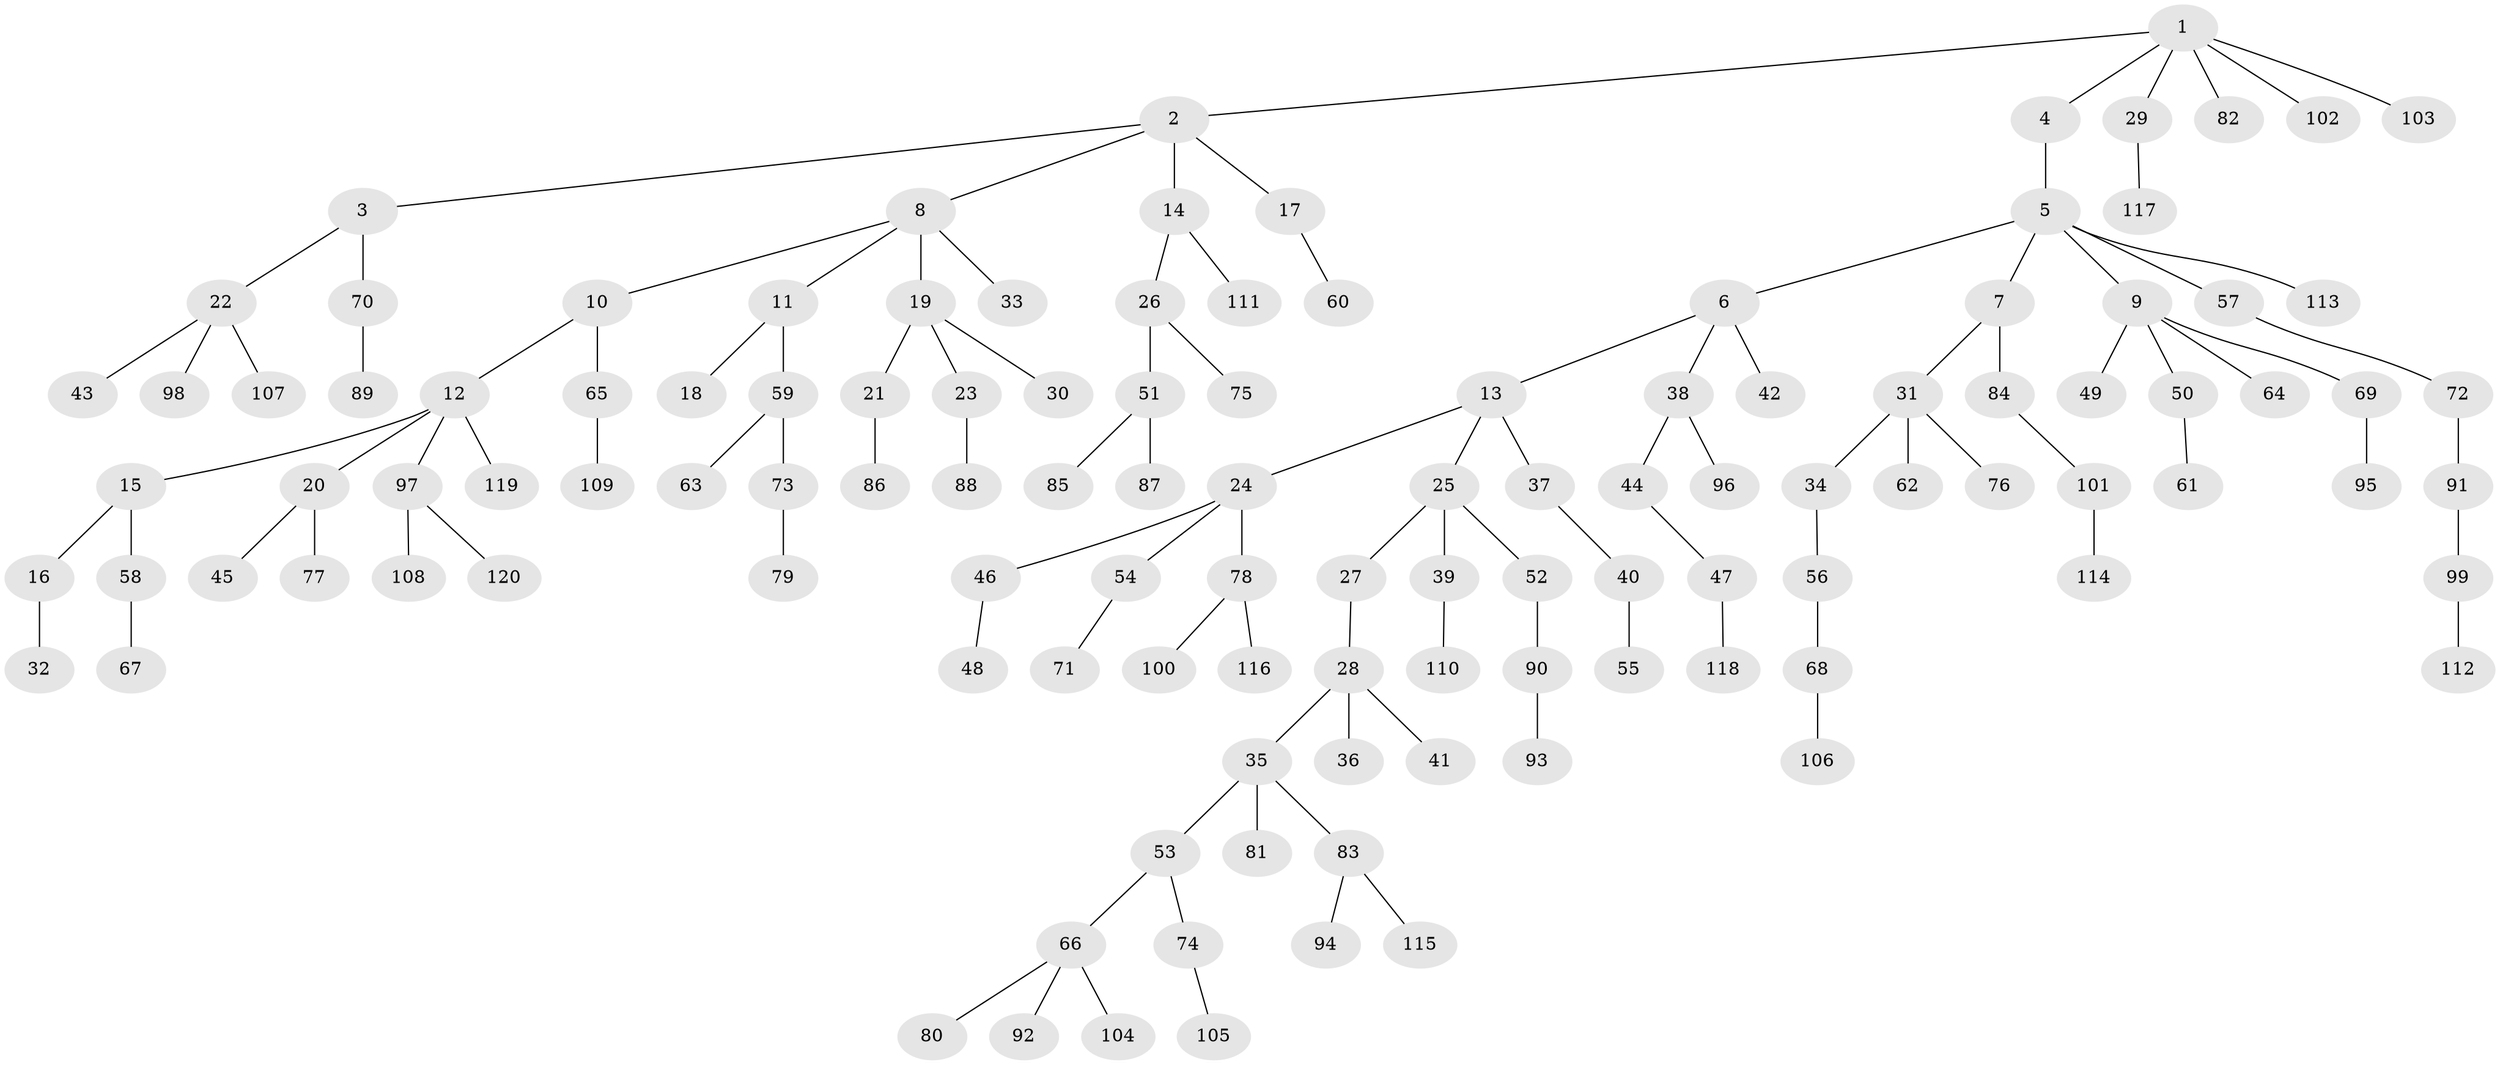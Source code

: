 // Generated by graph-tools (version 1.1) at 2025/15/03/09/25 04:15:34]
// undirected, 120 vertices, 119 edges
graph export_dot {
graph [start="1"]
  node [color=gray90,style=filled];
  1;
  2;
  3;
  4;
  5;
  6;
  7;
  8;
  9;
  10;
  11;
  12;
  13;
  14;
  15;
  16;
  17;
  18;
  19;
  20;
  21;
  22;
  23;
  24;
  25;
  26;
  27;
  28;
  29;
  30;
  31;
  32;
  33;
  34;
  35;
  36;
  37;
  38;
  39;
  40;
  41;
  42;
  43;
  44;
  45;
  46;
  47;
  48;
  49;
  50;
  51;
  52;
  53;
  54;
  55;
  56;
  57;
  58;
  59;
  60;
  61;
  62;
  63;
  64;
  65;
  66;
  67;
  68;
  69;
  70;
  71;
  72;
  73;
  74;
  75;
  76;
  77;
  78;
  79;
  80;
  81;
  82;
  83;
  84;
  85;
  86;
  87;
  88;
  89;
  90;
  91;
  92;
  93;
  94;
  95;
  96;
  97;
  98;
  99;
  100;
  101;
  102;
  103;
  104;
  105;
  106;
  107;
  108;
  109;
  110;
  111;
  112;
  113;
  114;
  115;
  116;
  117;
  118;
  119;
  120;
  1 -- 2;
  1 -- 4;
  1 -- 29;
  1 -- 82;
  1 -- 102;
  1 -- 103;
  2 -- 3;
  2 -- 8;
  2 -- 14;
  2 -- 17;
  3 -- 22;
  3 -- 70;
  4 -- 5;
  5 -- 6;
  5 -- 7;
  5 -- 9;
  5 -- 57;
  5 -- 113;
  6 -- 13;
  6 -- 38;
  6 -- 42;
  7 -- 31;
  7 -- 84;
  8 -- 10;
  8 -- 11;
  8 -- 19;
  8 -- 33;
  9 -- 49;
  9 -- 50;
  9 -- 64;
  9 -- 69;
  10 -- 12;
  10 -- 65;
  11 -- 18;
  11 -- 59;
  12 -- 15;
  12 -- 20;
  12 -- 97;
  12 -- 119;
  13 -- 24;
  13 -- 25;
  13 -- 37;
  14 -- 26;
  14 -- 111;
  15 -- 16;
  15 -- 58;
  16 -- 32;
  17 -- 60;
  19 -- 21;
  19 -- 23;
  19 -- 30;
  20 -- 45;
  20 -- 77;
  21 -- 86;
  22 -- 43;
  22 -- 98;
  22 -- 107;
  23 -- 88;
  24 -- 46;
  24 -- 54;
  24 -- 78;
  25 -- 27;
  25 -- 39;
  25 -- 52;
  26 -- 51;
  26 -- 75;
  27 -- 28;
  28 -- 35;
  28 -- 36;
  28 -- 41;
  29 -- 117;
  31 -- 34;
  31 -- 62;
  31 -- 76;
  34 -- 56;
  35 -- 53;
  35 -- 81;
  35 -- 83;
  37 -- 40;
  38 -- 44;
  38 -- 96;
  39 -- 110;
  40 -- 55;
  44 -- 47;
  46 -- 48;
  47 -- 118;
  50 -- 61;
  51 -- 85;
  51 -- 87;
  52 -- 90;
  53 -- 66;
  53 -- 74;
  54 -- 71;
  56 -- 68;
  57 -- 72;
  58 -- 67;
  59 -- 63;
  59 -- 73;
  65 -- 109;
  66 -- 80;
  66 -- 92;
  66 -- 104;
  68 -- 106;
  69 -- 95;
  70 -- 89;
  72 -- 91;
  73 -- 79;
  74 -- 105;
  78 -- 100;
  78 -- 116;
  83 -- 94;
  83 -- 115;
  84 -- 101;
  90 -- 93;
  91 -- 99;
  97 -- 108;
  97 -- 120;
  99 -- 112;
  101 -- 114;
}
